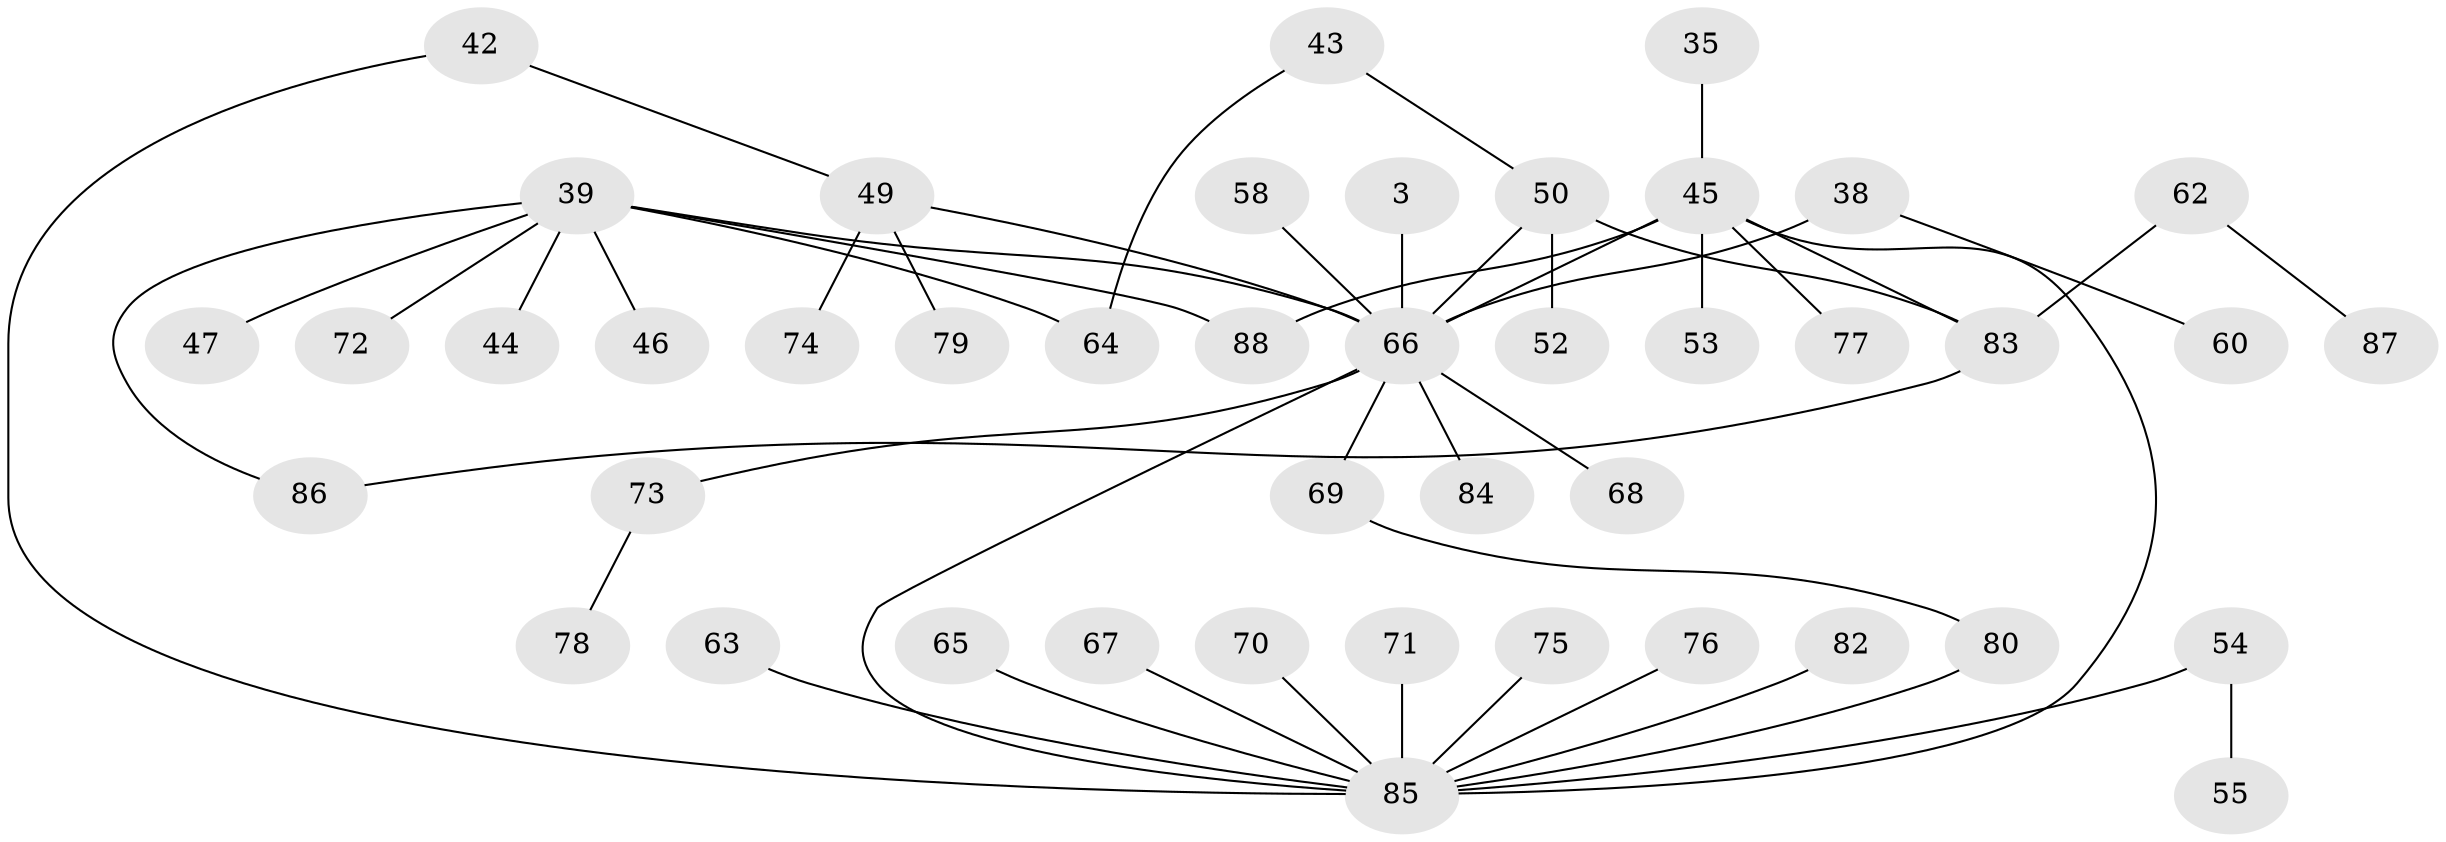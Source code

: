 // original degree distribution, {5: 0.03409090909090909, 10: 0.011363636363636364, 1: 0.38636363636363635, 4: 0.10227272727272728, 3: 0.14772727272727273, 6: 0.011363636363636364, 8: 0.011363636363636364, 2: 0.29545454545454547}
// Generated by graph-tools (version 1.1) at 2025/44/03/04/25 21:44:23]
// undirected, 44 vertices, 50 edges
graph export_dot {
graph [start="1"]
  node [color=gray90,style=filled];
  3;
  35;
  38 [super="+21"];
  39 [super="+18+33"];
  42;
  43;
  44;
  45 [super="+41+13+37+32+22"];
  46;
  47;
  49 [super="+14+15+24"];
  50 [super="+8+28"];
  52;
  53;
  54;
  55;
  58 [super="+36"];
  60;
  62 [super="+51"];
  63;
  64;
  65;
  66 [super="+9+12+56"];
  67;
  68;
  69;
  70;
  71;
  72;
  73;
  74;
  75;
  76;
  77;
  78;
  79;
  80 [super="+40"];
  82;
  83 [super="+25"];
  84;
  85 [super="+81"];
  86;
  87;
  88;
  3 -- 66;
  35 -- 45;
  38 -- 60;
  38 -- 66 [weight=2];
  39 -- 88;
  39 -- 44;
  39 -- 47;
  39 -- 64;
  39 -- 66;
  39 -- 86;
  39 -- 72;
  39 -- 46;
  42 -- 49;
  42 -- 85;
  43 -- 64;
  43 -- 50;
  45 -- 85 [weight=2];
  45 -- 88;
  45 -- 53;
  45 -- 83 [weight=2];
  45 -- 66 [weight=3];
  45 -- 77;
  49 -- 66;
  49 -- 79;
  49 -- 74;
  50 -- 66;
  50 -- 83;
  50 -- 52;
  54 -- 55;
  54 -- 85;
  58 -- 66;
  62 -- 83;
  62 -- 87;
  63 -- 85;
  65 -- 85;
  66 -- 73;
  66 -- 68;
  66 -- 69;
  66 -- 84;
  66 -- 85 [weight=2];
  67 -- 85;
  69 -- 80;
  70 -- 85;
  71 -- 85;
  73 -- 78;
  75 -- 85;
  76 -- 85;
  80 -- 85;
  82 -- 85;
  83 -- 86;
}
